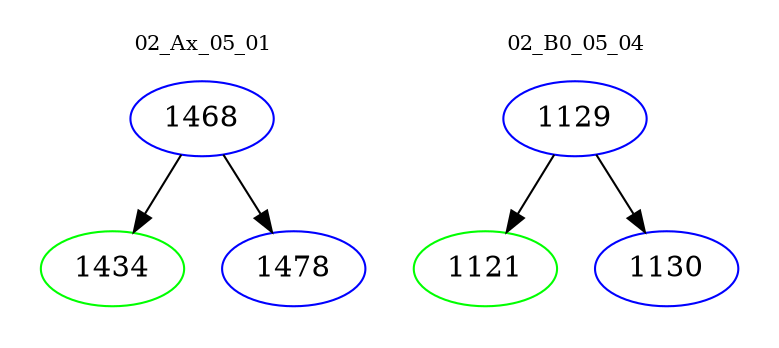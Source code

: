 digraph{
subgraph cluster_0 {
color = white
label = "02_Ax_05_01";
fontsize=10;
T0_1468 [label="1468", color="blue"]
T0_1468 -> T0_1434 [color="black"]
T0_1434 [label="1434", color="green"]
T0_1468 -> T0_1478 [color="black"]
T0_1478 [label="1478", color="blue"]
}
subgraph cluster_1 {
color = white
label = "02_B0_05_04";
fontsize=10;
T1_1129 [label="1129", color="blue"]
T1_1129 -> T1_1121 [color="black"]
T1_1121 [label="1121", color="green"]
T1_1129 -> T1_1130 [color="black"]
T1_1130 [label="1130", color="blue"]
}
}
